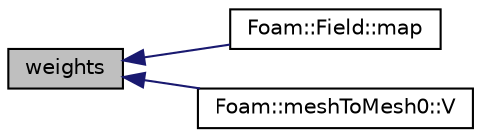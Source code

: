 digraph "weights"
{
  bgcolor="transparent";
  edge [fontname="Helvetica",fontsize="10",labelfontname="Helvetica",labelfontsize="10"];
  node [fontname="Helvetica",fontsize="10",shape=record];
  rankdir="LR";
  Node1 [label="weights",height=0.2,width=0.4,color="black", fillcolor="grey75", style="filled", fontcolor="black"];
  Node1 -> Node2 [dir="back",color="midnightblue",fontsize="10",style="solid",fontname="Helvetica"];
  Node2 [label="Foam::Field::map",height=0.2,width=0.4,color="black",URL="$a00758.html#a37f5e100d55ea3ba5f0671a2cfbb89d3",tooltip="Map from the given field. "];
  Node1 -> Node3 [dir="back",color="midnightblue",fontsize="10",style="solid",fontname="Helvetica"];
  Node3 [label="Foam::meshToMesh0::V",height=0.2,width=0.4,color="black",URL="$a01510.html#a9140947dd6ec067aa29ef6919fd897f3",tooltip="Overlap volume. "];
}
